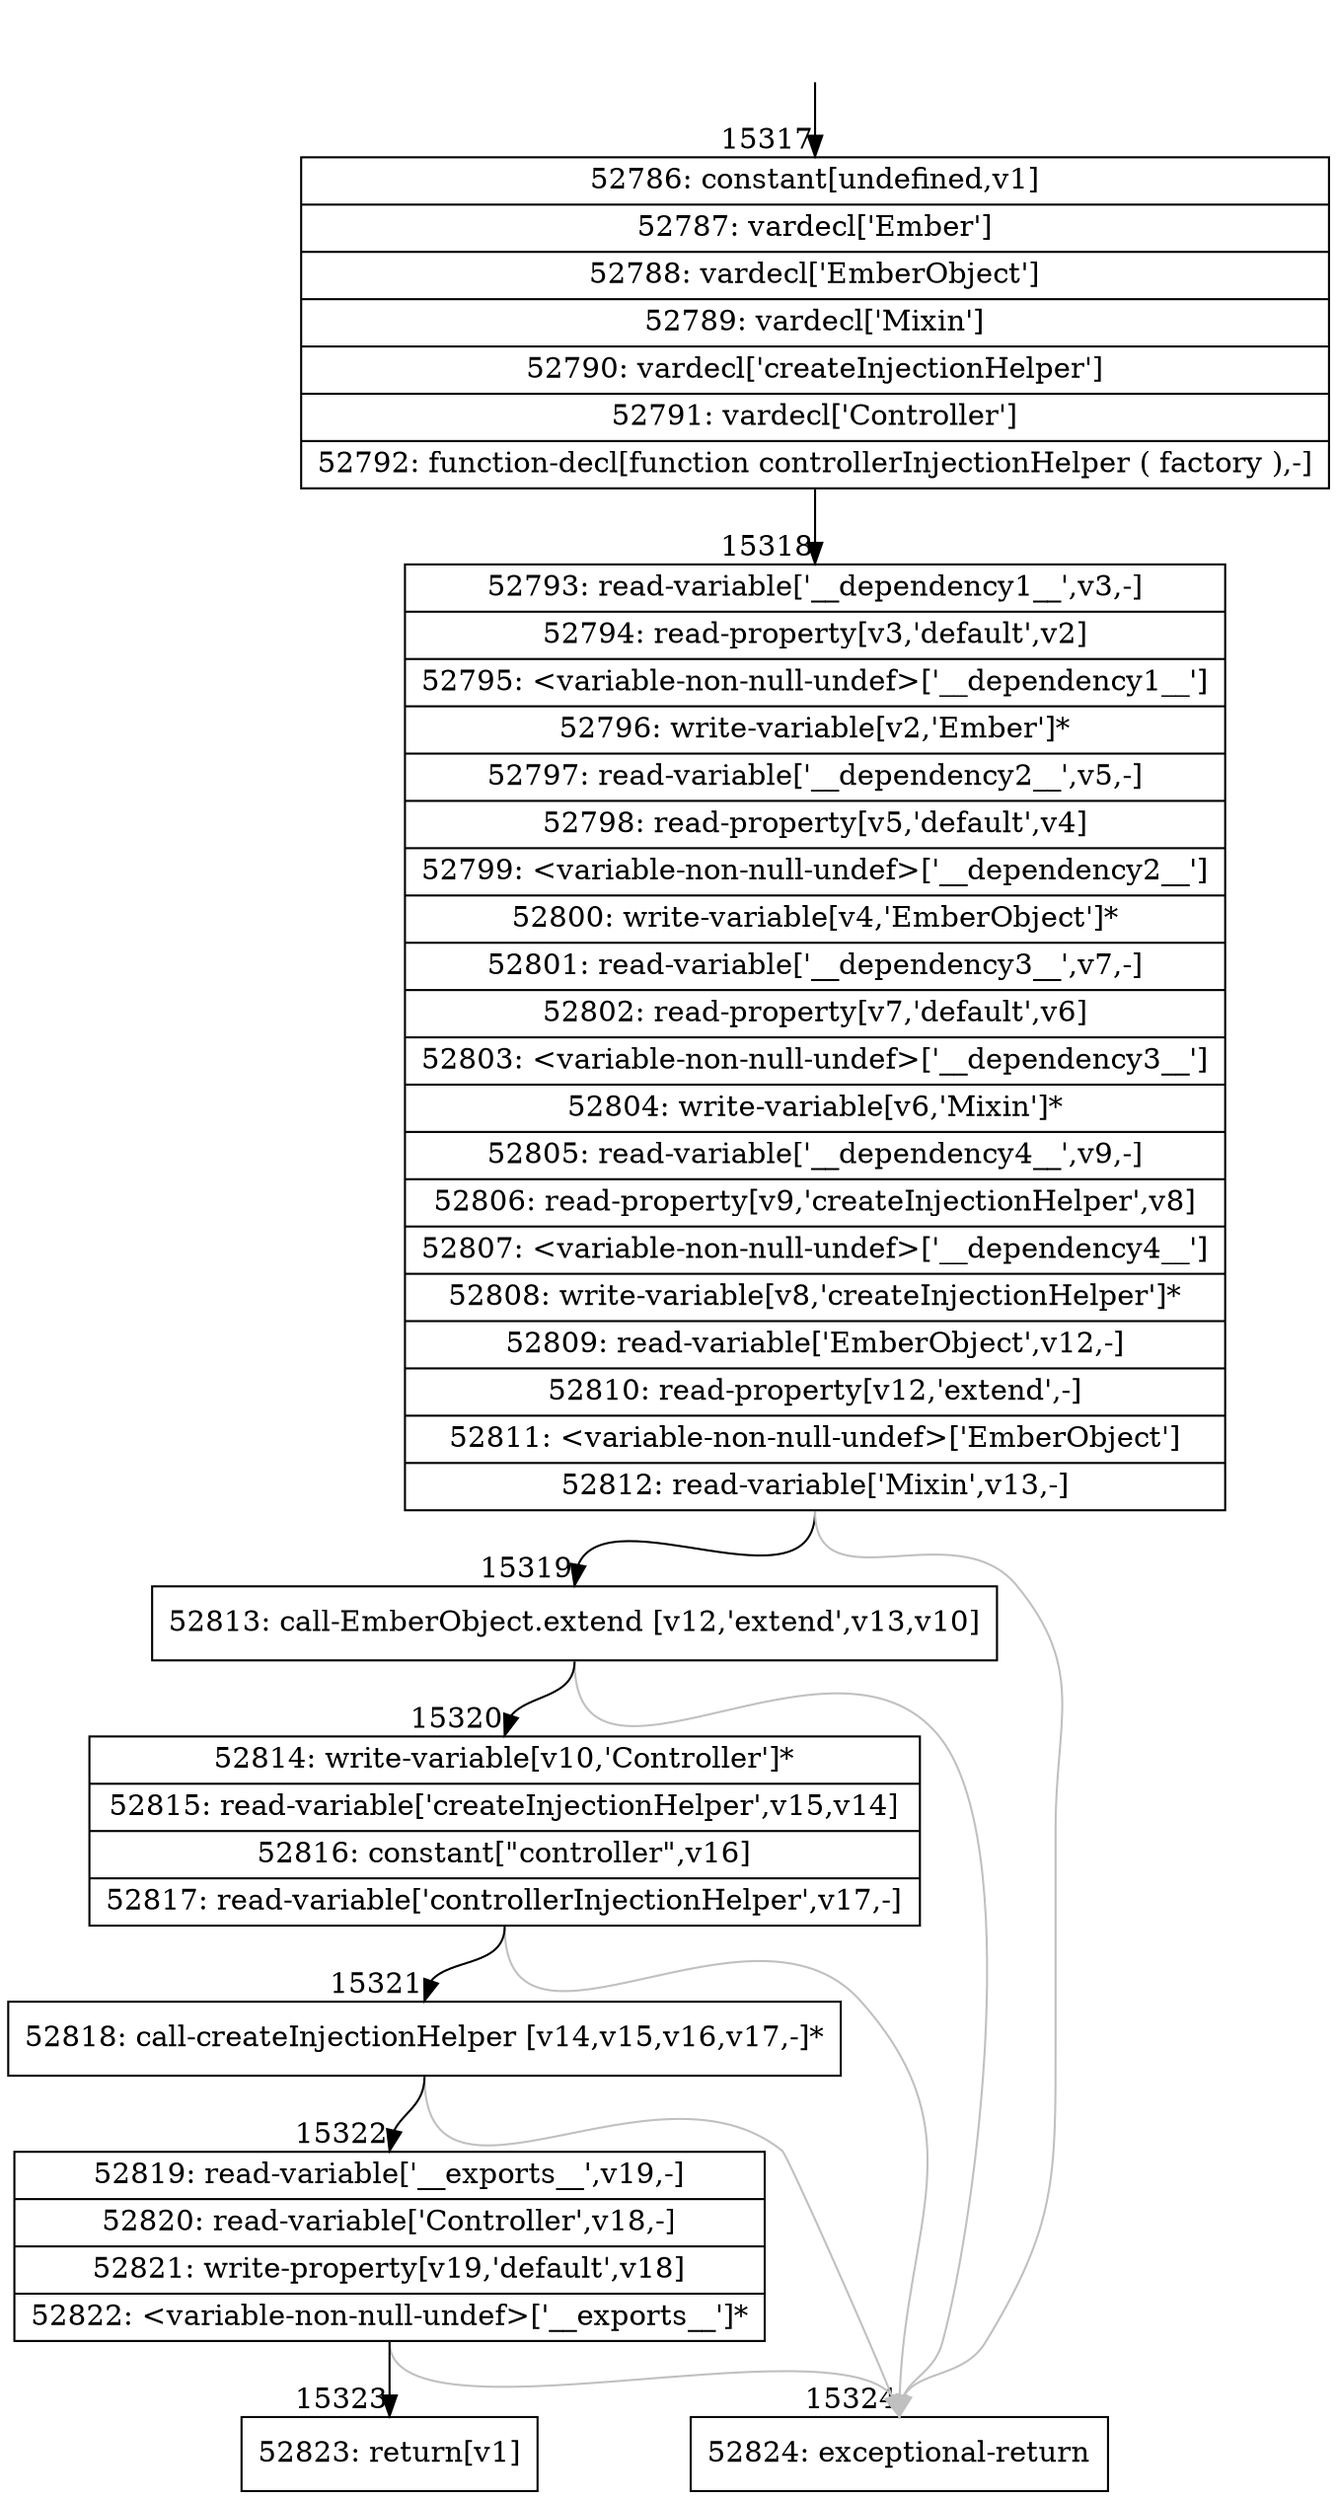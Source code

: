 digraph {
rankdir="TD"
BB_entry1295[shape=none,label=""];
BB_entry1295 -> BB15317 [tailport=s, headport=n, headlabel="    15317"]
BB15317 [shape=record label="{52786: constant[undefined,v1]|52787: vardecl['Ember']|52788: vardecl['EmberObject']|52789: vardecl['Mixin']|52790: vardecl['createInjectionHelper']|52791: vardecl['Controller']|52792: function-decl[function controllerInjectionHelper ( factory ),-]}" ] 
BB15317 -> BB15318 [tailport=s, headport=n, headlabel="      15318"]
BB15318 [shape=record label="{52793: read-variable['__dependency1__',v3,-]|52794: read-property[v3,'default',v2]|52795: \<variable-non-null-undef\>['__dependency1__']|52796: write-variable[v2,'Ember']*|52797: read-variable['__dependency2__',v5,-]|52798: read-property[v5,'default',v4]|52799: \<variable-non-null-undef\>['__dependency2__']|52800: write-variable[v4,'EmberObject']*|52801: read-variable['__dependency3__',v7,-]|52802: read-property[v7,'default',v6]|52803: \<variable-non-null-undef\>['__dependency3__']|52804: write-variable[v6,'Mixin']*|52805: read-variable['__dependency4__',v9,-]|52806: read-property[v9,'createInjectionHelper',v8]|52807: \<variable-non-null-undef\>['__dependency4__']|52808: write-variable[v8,'createInjectionHelper']*|52809: read-variable['EmberObject',v12,-]|52810: read-property[v12,'extend',-]|52811: \<variable-non-null-undef\>['EmberObject']|52812: read-variable['Mixin',v13,-]}" ] 
BB15318 -> BB15319 [tailport=s, headport=n, headlabel="      15319"]
BB15318 -> BB15324 [tailport=s, headport=n, color=gray, headlabel="      15324"]
BB15319 [shape=record label="{52813: call-EmberObject.extend [v12,'extend',v13,v10]}" ] 
BB15319 -> BB15320 [tailport=s, headport=n, headlabel="      15320"]
BB15319 -> BB15324 [tailport=s, headport=n, color=gray]
BB15320 [shape=record label="{52814: write-variable[v10,'Controller']*|52815: read-variable['createInjectionHelper',v15,v14]|52816: constant[\"controller\",v16]|52817: read-variable['controllerInjectionHelper',v17,-]}" ] 
BB15320 -> BB15321 [tailport=s, headport=n, headlabel="      15321"]
BB15320 -> BB15324 [tailport=s, headport=n, color=gray]
BB15321 [shape=record label="{52818: call-createInjectionHelper [v14,v15,v16,v17,-]*}" ] 
BB15321 -> BB15322 [tailport=s, headport=n, headlabel="      15322"]
BB15321 -> BB15324 [tailport=s, headport=n, color=gray]
BB15322 [shape=record label="{52819: read-variable['__exports__',v19,-]|52820: read-variable['Controller',v18,-]|52821: write-property[v19,'default',v18]|52822: \<variable-non-null-undef\>['__exports__']*}" ] 
BB15322 -> BB15323 [tailport=s, headport=n, headlabel="      15323"]
BB15322 -> BB15324 [tailport=s, headport=n, color=gray]
BB15323 [shape=record label="{52823: return[v1]}" ] 
BB15324 [shape=record label="{52824: exceptional-return}" ] 
//#$~ 28219
}
